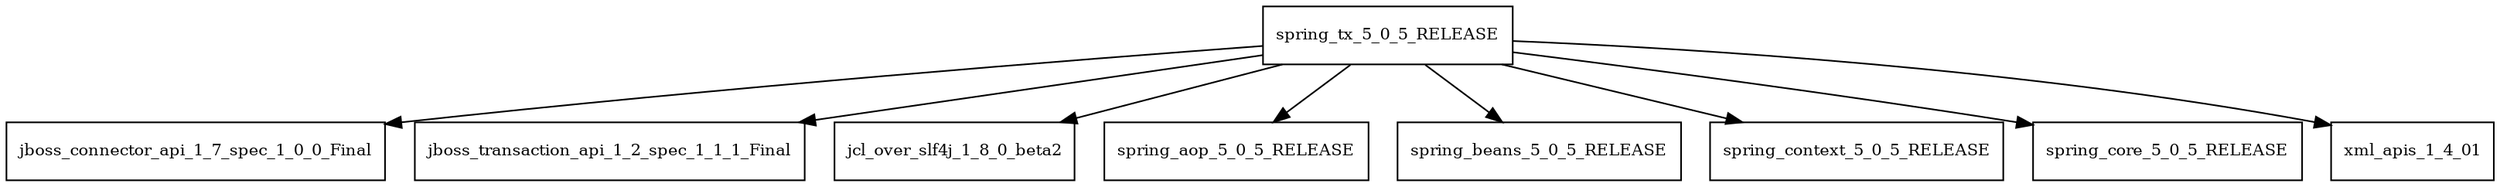 digraph spring_tx_5_0_5_RELEASE_dependencies {
  node [shape = box, fontsize=10.0];
  spring_tx_5_0_5_RELEASE -> jboss_connector_api_1_7_spec_1_0_0_Final;
  spring_tx_5_0_5_RELEASE -> jboss_transaction_api_1_2_spec_1_1_1_Final;
  spring_tx_5_0_5_RELEASE -> jcl_over_slf4j_1_8_0_beta2;
  spring_tx_5_0_5_RELEASE -> spring_aop_5_0_5_RELEASE;
  spring_tx_5_0_5_RELEASE -> spring_beans_5_0_5_RELEASE;
  spring_tx_5_0_5_RELEASE -> spring_context_5_0_5_RELEASE;
  spring_tx_5_0_5_RELEASE -> spring_core_5_0_5_RELEASE;
  spring_tx_5_0_5_RELEASE -> xml_apis_1_4_01;
}
